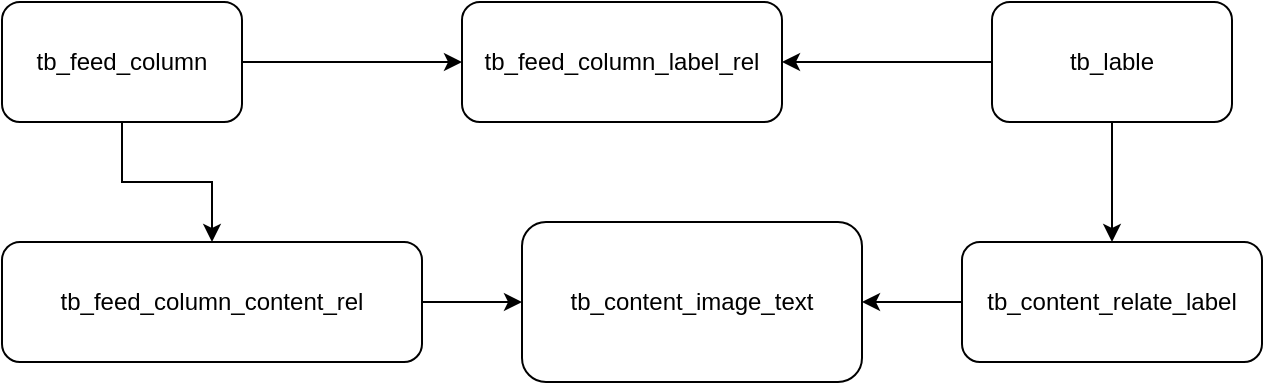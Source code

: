 <mxfile version="22.0.8" type="github">
  <diagram name="第 1 页" id="7Gb_Cx17CM2qssEO5Z0E">
    <mxGraphModel dx="1434" dy="780" grid="1" gridSize="10" guides="1" tooltips="1" connect="1" arrows="1" fold="1" page="1" pageScale="1" pageWidth="827" pageHeight="1169" math="0" shadow="0">
      <root>
        <mxCell id="0" />
        <mxCell id="1" parent="0" />
        <mxCell id="pJftvf1LW6_St-jP0T7b-3" value="tb_feed_column_label_rel" style="rounded=1;whiteSpace=wrap;html=1;" vertex="1" parent="1">
          <mxGeometry x="360" y="100" width="160" height="60" as="geometry" />
        </mxCell>
        <mxCell id="pJftvf1LW6_St-jP0T7b-20" style="edgeStyle=orthogonalEdgeStyle;rounded=0;orthogonalLoop=1;jettySize=auto;html=1;entryX=1;entryY=0.5;entryDx=0;entryDy=0;" edge="1" parent="1" source="pJftvf1LW6_St-jP0T7b-4" target="pJftvf1LW6_St-jP0T7b-6">
          <mxGeometry relative="1" as="geometry" />
        </mxCell>
        <mxCell id="pJftvf1LW6_St-jP0T7b-4" value="tb_content_relate_label" style="rounded=1;whiteSpace=wrap;html=1;" vertex="1" parent="1">
          <mxGeometry x="610" y="220" width="150" height="60" as="geometry" />
        </mxCell>
        <mxCell id="pJftvf1LW6_St-jP0T7b-19" style="edgeStyle=orthogonalEdgeStyle;rounded=0;orthogonalLoop=1;jettySize=auto;html=1;entryX=0;entryY=0.5;entryDx=0;entryDy=0;" edge="1" parent="1" source="pJftvf1LW6_St-jP0T7b-5" target="pJftvf1LW6_St-jP0T7b-6">
          <mxGeometry relative="1" as="geometry" />
        </mxCell>
        <mxCell id="pJftvf1LW6_St-jP0T7b-5" value="tb_feed_column_content_rel" style="rounded=1;whiteSpace=wrap;html=1;" vertex="1" parent="1">
          <mxGeometry x="130" y="220" width="210" height="60" as="geometry" />
        </mxCell>
        <mxCell id="pJftvf1LW6_St-jP0T7b-6" value="tb_content_image_text" style="rounded=1;whiteSpace=wrap;html=1;" vertex="1" parent="1">
          <mxGeometry x="390" y="210" width="170" height="80" as="geometry" />
        </mxCell>
        <mxCell id="pJftvf1LW6_St-jP0T7b-11" style="edgeStyle=orthogonalEdgeStyle;rounded=0;orthogonalLoop=1;jettySize=auto;html=1;entryX=0;entryY=0.5;entryDx=0;entryDy=0;" edge="1" parent="1" source="pJftvf1LW6_St-jP0T7b-10" target="pJftvf1LW6_St-jP0T7b-3">
          <mxGeometry relative="1" as="geometry" />
        </mxCell>
        <mxCell id="pJftvf1LW6_St-jP0T7b-23" style="edgeStyle=orthogonalEdgeStyle;rounded=0;orthogonalLoop=1;jettySize=auto;html=1;entryX=0.5;entryY=0;entryDx=0;entryDy=0;" edge="1" parent="1" source="pJftvf1LW6_St-jP0T7b-10" target="pJftvf1LW6_St-jP0T7b-5">
          <mxGeometry relative="1" as="geometry" />
        </mxCell>
        <mxCell id="pJftvf1LW6_St-jP0T7b-10" value="tb_feed_column" style="rounded=1;whiteSpace=wrap;html=1;" vertex="1" parent="1">
          <mxGeometry x="130" y="100" width="120" height="60" as="geometry" />
        </mxCell>
        <mxCell id="pJftvf1LW6_St-jP0T7b-17" style="edgeStyle=orthogonalEdgeStyle;rounded=0;orthogonalLoop=1;jettySize=auto;html=1;entryX=0.5;entryY=0;entryDx=0;entryDy=0;" edge="1" parent="1" source="pJftvf1LW6_St-jP0T7b-12" target="pJftvf1LW6_St-jP0T7b-4">
          <mxGeometry relative="1" as="geometry" />
        </mxCell>
        <mxCell id="pJftvf1LW6_St-jP0T7b-22" style="edgeStyle=orthogonalEdgeStyle;rounded=0;orthogonalLoop=1;jettySize=auto;html=1;entryX=1;entryY=0.5;entryDx=0;entryDy=0;" edge="1" parent="1" source="pJftvf1LW6_St-jP0T7b-12" target="pJftvf1LW6_St-jP0T7b-3">
          <mxGeometry relative="1" as="geometry" />
        </mxCell>
        <mxCell id="pJftvf1LW6_St-jP0T7b-12" value="tb_lable" style="rounded=1;whiteSpace=wrap;html=1;" vertex="1" parent="1">
          <mxGeometry x="625" y="100" width="120" height="60" as="geometry" />
        </mxCell>
      </root>
    </mxGraphModel>
  </diagram>
</mxfile>
